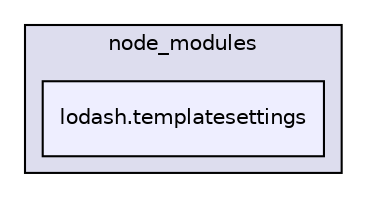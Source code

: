 digraph "gulp-src/node_modules/gulp-uglify/node_modules/gulp-util/node_modules/lodash.template/node_modules/lodash.templatesettings" {
  compound=true
  node [ fontsize="10", fontname="Helvetica"];
  edge [ labelfontsize="10", labelfontname="Helvetica"];
  subgraph clusterdir_53b0e02fa304576522c87d29373d8899 {
    graph [ bgcolor="#ddddee", pencolor="black", label="node_modules" fontname="Helvetica", fontsize="10", URL="dir_53b0e02fa304576522c87d29373d8899.html"]
  dir_7daeb399069e77739e54f26ca99b2406 [shape=box, label="lodash.templatesettings", style="filled", fillcolor="#eeeeff", pencolor="black", URL="dir_7daeb399069e77739e54f26ca99b2406.html"];
  }
}

